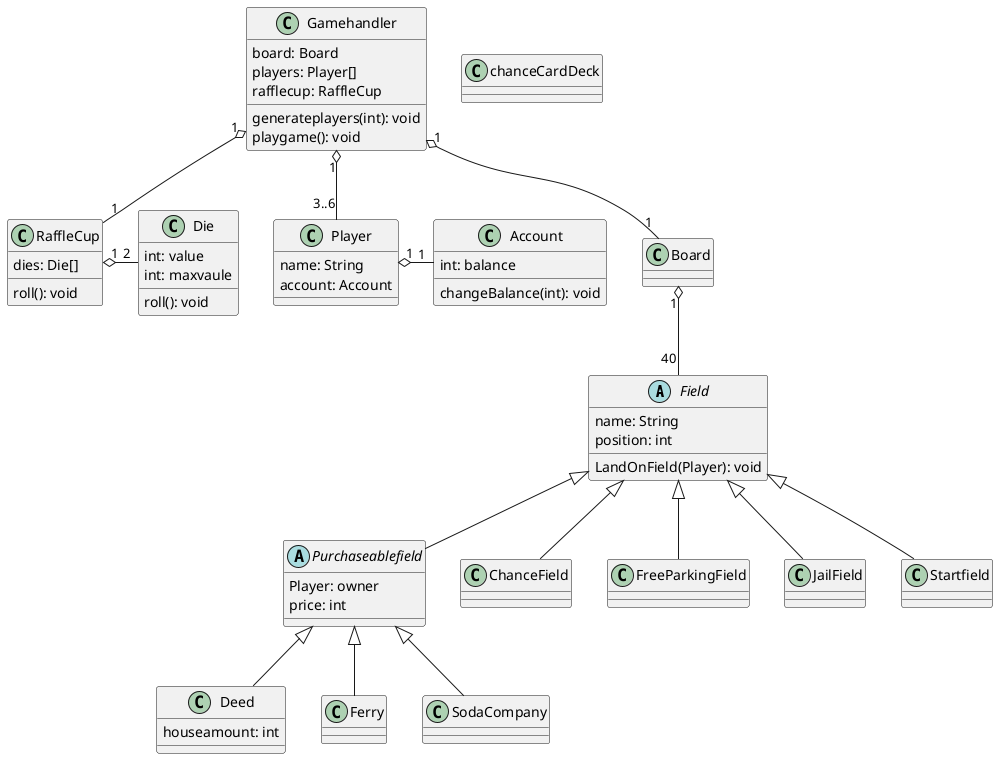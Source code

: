 @startuml
'https://plantuml.com/class-diagram



abstract class Field{
name: String
position: int
LandOnField(Player): void
}
abstract class Purchaseablefield{
Player: owner
price: int
}
class Deed{
houseamount: int
}
class Ferry{

}
class ChanceField{
}
class SodaCompany{
}
class FreeParkingField{
}
class Board{
}
class JailField
class Startfield
class Account{
int: balance
changeBalance(int): void
}
class Player{
name: String
account: Account
}
class Gamehandler{
board: Board
players: Player[]
rafflecup: RaffleCup
generateplayers(int): void
playgame(): void
}
class Die{
int: value
int: maxvaule
roll(): void
}
class RaffleCup{
dies: Die[]
roll(): void

}
class chanceCardDeck{

}


RaffleCup "1" o- "2" Die
Gamehandler "1" o-- "1" RaffleCup
Gamehandler "1" o-- "1" Board
Gamehandler"1" o-- "3..6"Player
Player "1" o- "1" Account
Field<|--Startfield
Field<|--JailField
Board "1" o-- "   40" Field
Field<|--FreeParkingField
Purchaseablefield<|--SodaCompany
Purchaseablefield<|--Ferry
Field<|--Purchaseablefield
Purchaseablefield <|-- Deed
Field<|--ChanceField




@enduml